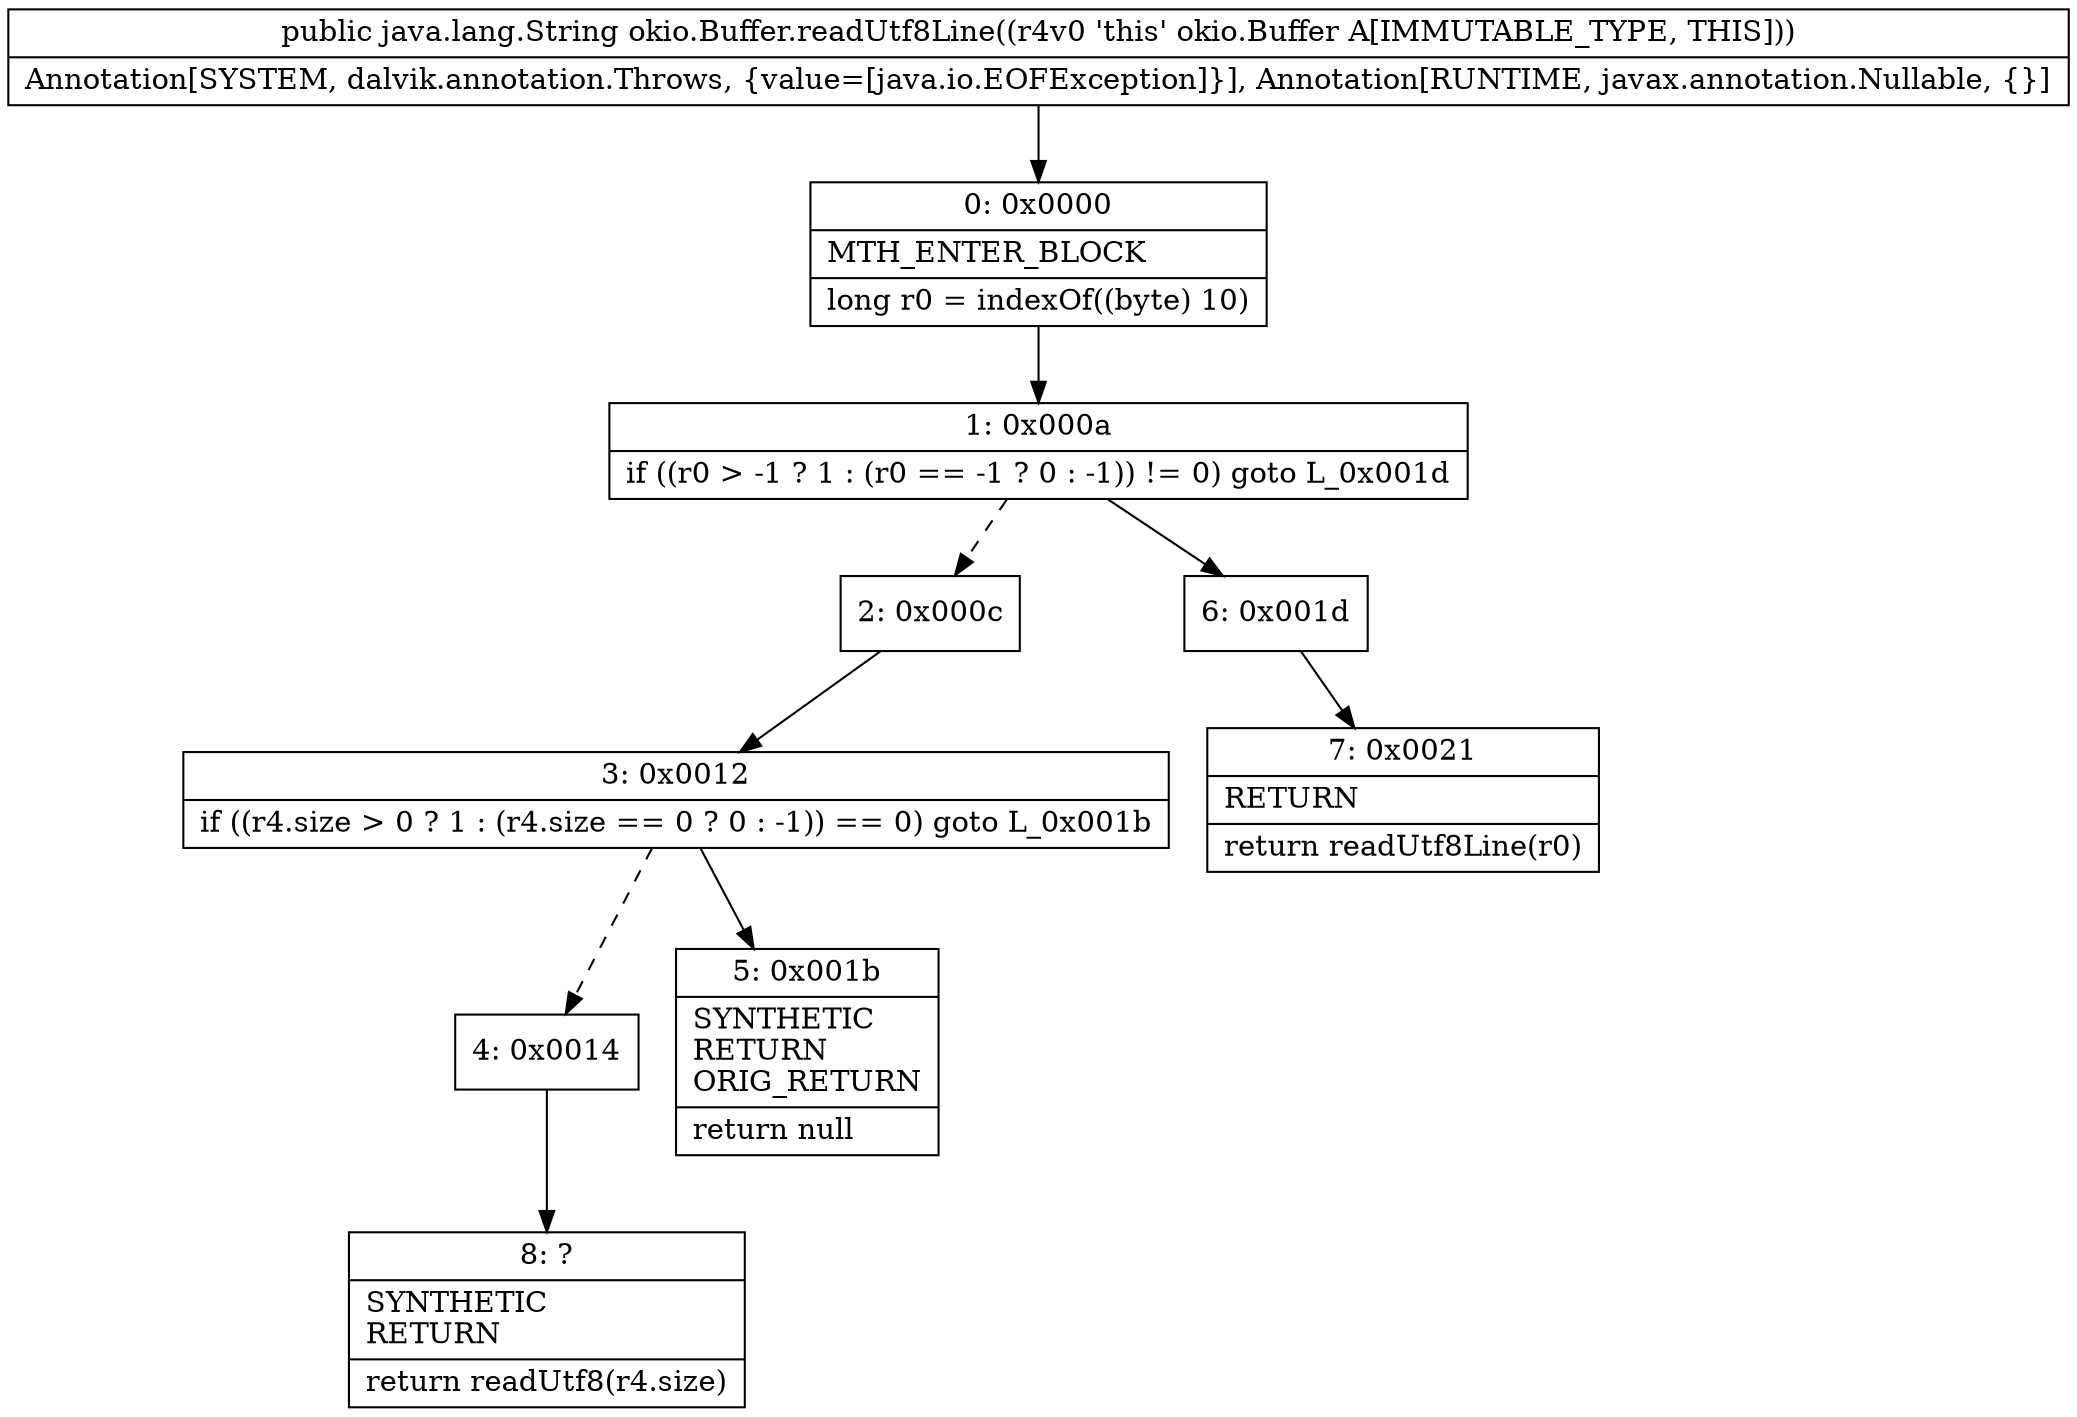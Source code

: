 digraph "CFG forokio.Buffer.readUtf8Line()Ljava\/lang\/String;" {
Node_0 [shape=record,label="{0\:\ 0x0000|MTH_ENTER_BLOCK\l|long r0 = indexOf((byte) 10)\l}"];
Node_1 [shape=record,label="{1\:\ 0x000a|if ((r0 \> \-1 ? 1 : (r0 == \-1 ? 0 : \-1)) != 0) goto L_0x001d\l}"];
Node_2 [shape=record,label="{2\:\ 0x000c}"];
Node_3 [shape=record,label="{3\:\ 0x0012|if ((r4.size \> 0 ? 1 : (r4.size == 0 ? 0 : \-1)) == 0) goto L_0x001b\l}"];
Node_4 [shape=record,label="{4\:\ 0x0014}"];
Node_5 [shape=record,label="{5\:\ 0x001b|SYNTHETIC\lRETURN\lORIG_RETURN\l|return null\l}"];
Node_6 [shape=record,label="{6\:\ 0x001d}"];
Node_7 [shape=record,label="{7\:\ 0x0021|RETURN\l|return readUtf8Line(r0)\l}"];
Node_8 [shape=record,label="{8\:\ ?|SYNTHETIC\lRETURN\l|return readUtf8(r4.size)\l}"];
MethodNode[shape=record,label="{public java.lang.String okio.Buffer.readUtf8Line((r4v0 'this' okio.Buffer A[IMMUTABLE_TYPE, THIS]))  | Annotation[SYSTEM, dalvik.annotation.Throws, \{value=[java.io.EOFException]\}], Annotation[RUNTIME, javax.annotation.Nullable, \{\}]\l}"];
MethodNode -> Node_0;
Node_0 -> Node_1;
Node_1 -> Node_2[style=dashed];
Node_1 -> Node_6;
Node_2 -> Node_3;
Node_3 -> Node_4[style=dashed];
Node_3 -> Node_5;
Node_4 -> Node_8;
Node_6 -> Node_7;
}

